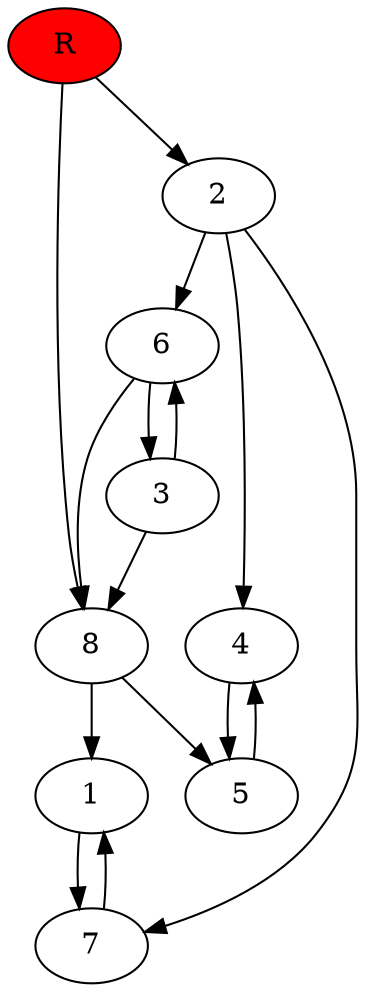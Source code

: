 digraph prb3081 {
	1
	2
	3
	4
	5
	6
	7
	8
	R [fillcolor="#ff0000" style=filled]
	1 -> 7
	2 -> 4
	2 -> 6
	2 -> 7
	3 -> 6
	3 -> 8
	4 -> 5
	5 -> 4
	6 -> 3
	6 -> 8
	7 -> 1
	8 -> 1
	8 -> 5
	R -> 2
	R -> 8
}
